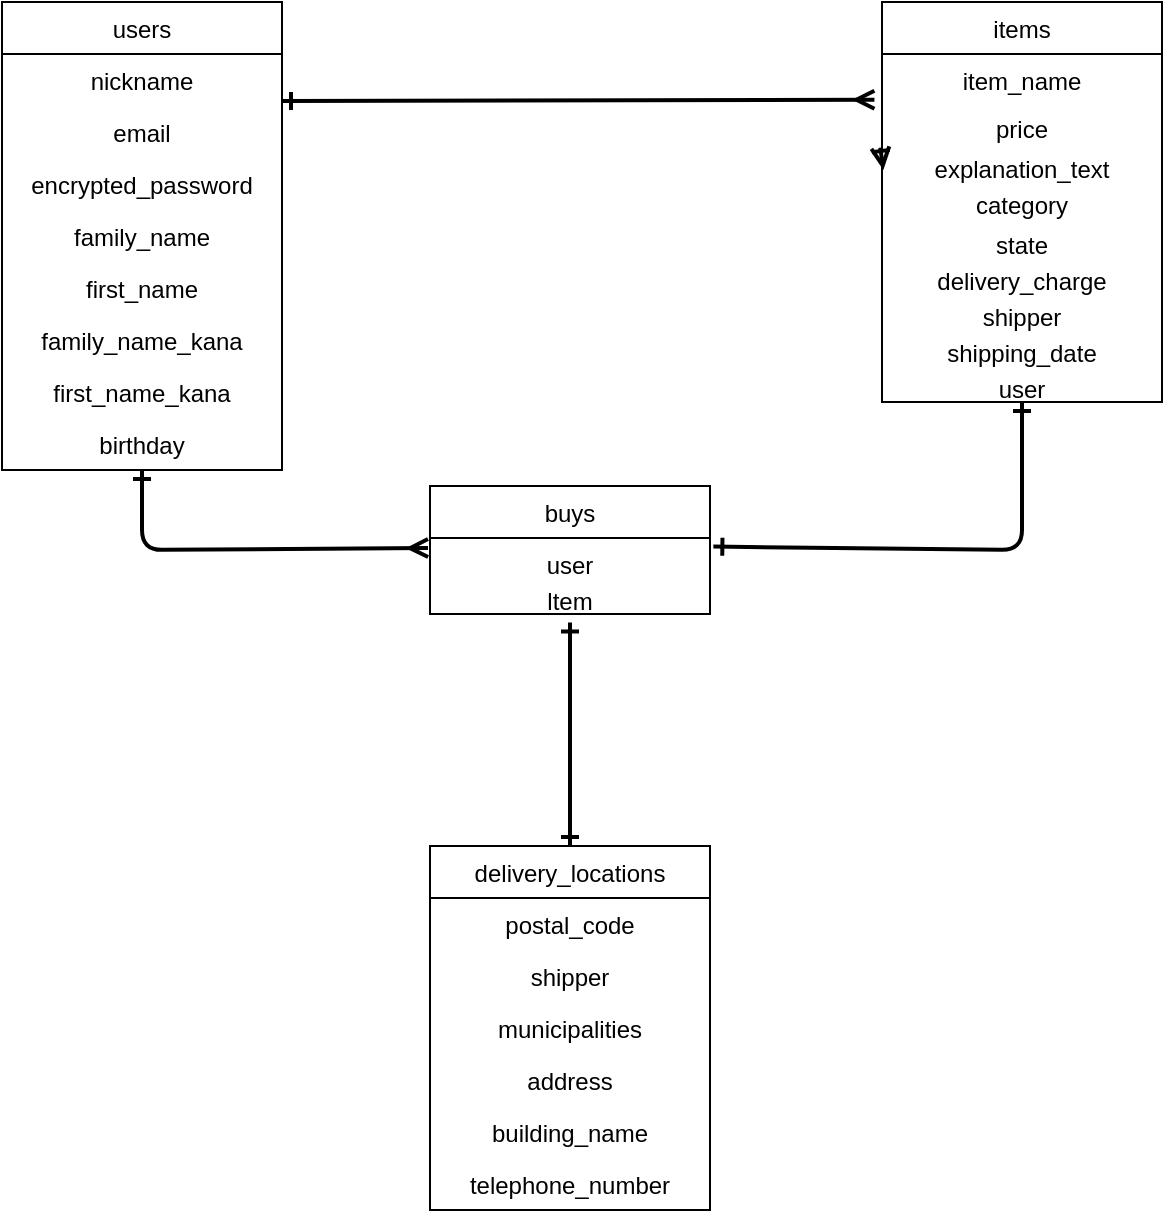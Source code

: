 <mxfile>
    <diagram id="nog9GfOFm20FTHGIinpg" name="ページ1">
        <mxGraphModel dx="520" dy="860" grid="1" gridSize="10" guides="1" tooltips="1" connect="1" arrows="1" fold="1" page="1" pageScale="1" pageWidth="827" pageHeight="1169" math="0" shadow="0">
            <root>
                <mxCell id="0"/>
                <mxCell id="1" parent="0"/>
                <mxCell id="77" style="edgeStyle=none;html=1;entryX=-0.027;entryY=0.954;entryDx=0;entryDy=0;fontFamily=Helvetica;strokeColor=default;endArrow=ERmany;endFill=0;strokeWidth=2;targetPerimeterSpacing=0;startArrow=ERone;startFill=0;entryPerimeter=0;" parent="1" target="105" edge="1">
                    <mxGeometry relative="1" as="geometry">
                        <mxPoint x="270" y="227.5" as="sourcePoint"/>
                        <mxPoint x="490" y="227.5" as="targetPoint"/>
                        <Array as="points"/>
                    </mxGeometry>
                </mxCell>
                <mxCell id="135" style="edgeStyle=none;html=1;fontSize=20;startArrow=ERone;startFill=0;endArrow=ERmany;endFill=0;targetPerimeterSpacing=0;strokeColor=default;strokeWidth=2;entryX=-0.007;entryY=0.278;entryDx=0;entryDy=0;entryPerimeter=0;" parent="1" source="79" edge="1" target="132">
                    <mxGeometry relative="1" as="geometry">
                        <mxPoint x="340" y="452" as="targetPoint"/>
                        <Array as="points">
                            <mxPoint x="200" y="452"/>
                        </Array>
                    </mxGeometry>
                </mxCell>
                <mxCell id="79" value="users" style="swimlane;fontStyle=0;childLayout=stackLayout;horizontal=1;startSize=26;fillColor=none;horizontalStack=0;resizeParent=1;resizeParentMax=0;resizeLast=0;collapsible=1;marginBottom=0;" parent="1" vertex="1">
                    <mxGeometry x="130" y="178" width="140" height="234" as="geometry">
                        <mxRectangle x="130" y="178" width="60" height="26" as="alternateBounds"/>
                    </mxGeometry>
                </mxCell>
                <mxCell id="80" value="nickname" style="text;strokeColor=none;fillColor=none;align=center;verticalAlign=top;spacingLeft=4;spacingRight=4;overflow=hidden;rotatable=0;points=[[0,0.5],[1,0.5]];portConstraint=eastwest;" parent="79" vertex="1">
                    <mxGeometry y="26" width="140" height="26" as="geometry"/>
                </mxCell>
                <mxCell id="161" value="email" style="text;strokeColor=none;fillColor=none;align=center;verticalAlign=top;spacingLeft=4;spacingRight=4;overflow=hidden;rotatable=0;points=[[0,0.5],[1,0.5]];portConstraint=eastwest;" vertex="1" parent="79">
                    <mxGeometry y="52" width="140" height="26" as="geometry"/>
                </mxCell>
                <mxCell id="146" value="encrypted_password" style="text;strokeColor=none;fillColor=none;align=center;verticalAlign=top;spacingLeft=4;spacingRight=4;overflow=hidden;rotatable=0;points=[[0,0.5],[1,0.5]];portConstraint=eastwest;" vertex="1" parent="79">
                    <mxGeometry y="78" width="140" height="26" as="geometry"/>
                </mxCell>
                <mxCell id="147" value="family_name" style="text;strokeColor=none;fillColor=none;align=center;verticalAlign=top;spacingLeft=4;spacingRight=4;overflow=hidden;rotatable=0;points=[[0,0.5],[1,0.5]];portConstraint=eastwest;" vertex="1" parent="79">
                    <mxGeometry y="104" width="140" height="26" as="geometry"/>
                </mxCell>
                <mxCell id="148" value="first_name" style="text;strokeColor=none;fillColor=none;align=center;verticalAlign=top;spacingLeft=4;spacingRight=4;overflow=hidden;rotatable=0;points=[[0,0.5],[1,0.5]];portConstraint=eastwest;" vertex="1" parent="79">
                    <mxGeometry y="130" width="140" height="26" as="geometry"/>
                </mxCell>
                <mxCell id="160" value="family_name_kana" style="text;strokeColor=none;fillColor=none;align=center;verticalAlign=top;spacingLeft=4;spacingRight=4;overflow=hidden;rotatable=0;points=[[0,0.5],[1,0.5]];portConstraint=eastwest;" vertex="1" parent="79">
                    <mxGeometry y="156" width="140" height="26" as="geometry"/>
                </mxCell>
                <mxCell id="159" value="first_name_kana" style="text;strokeColor=none;fillColor=none;align=center;verticalAlign=top;spacingLeft=4;spacingRight=4;overflow=hidden;rotatable=0;points=[[0,0.5],[1,0.5]];portConstraint=eastwest;" vertex="1" parent="79">
                    <mxGeometry y="182" width="140" height="26" as="geometry"/>
                </mxCell>
                <mxCell id="149" value="birthday" style="text;strokeColor=none;fillColor=none;align=center;verticalAlign=top;spacingLeft=4;spacingRight=4;overflow=hidden;rotatable=0;points=[[0,0.5],[1,0.5]];portConstraint=eastwest;" vertex="1" parent="79">
                    <mxGeometry y="208" width="140" height="26" as="geometry"/>
                </mxCell>
                <mxCell id="137" style="edgeStyle=none;html=1;fontSize=20;startArrow=ERone;startFill=0;endArrow=ERone;endFill=0;targetPerimeterSpacing=0;strokeColor=default;strokeWidth=2;entryX=1.012;entryY=0.239;entryDx=0;entryDy=0;entryPerimeter=0;" parent="1" source="104" edge="1" target="132">
                    <mxGeometry relative="1" as="geometry">
                        <mxPoint x="490" y="452" as="targetPoint"/>
                        <Array as="points">
                            <mxPoint x="640" y="452"/>
                        </Array>
                    </mxGeometry>
                </mxCell>
                <mxCell id="104" value="items" style="swimlane;fontStyle=0;childLayout=stackLayout;horizontal=1;startSize=26;fillColor=none;horizontalStack=0;resizeParent=1;resizeParentMax=0;resizeLast=0;collapsible=1;marginBottom=0;align=center;" parent="1" vertex="1">
                    <mxGeometry x="570" y="178" width="140" height="200" as="geometry"/>
                </mxCell>
                <mxCell id="105" value="item_name" style="text;strokeColor=none;fillColor=none;align=center;verticalAlign=top;spacingLeft=4;spacingRight=4;overflow=hidden;rotatable=0;points=[[0,0.5],[1,0.5]];portConstraint=eastwest;" parent="104" vertex="1">
                    <mxGeometry y="26" width="140" height="24" as="geometry"/>
                </mxCell>
                <mxCell id="107" value="price" style="text;strokeColor=none;fillColor=none;align=center;verticalAlign=top;spacingLeft=4;spacingRight=4;overflow=hidden;rotatable=0;points=[[0,0.5],[1,0.5]];portConstraint=eastwest;" parent="104" vertex="1">
                    <mxGeometry y="50" width="140" height="20" as="geometry"/>
                </mxCell>
                <mxCell id="121" value="explanation_text" style="text;strokeColor=none;fillColor=none;align=center;verticalAlign=top;spacingLeft=4;spacingRight=4;overflow=hidden;rotatable=0;points=[[0,0.5],[1,0.5]];portConstraint=eastwest;" parent="104" vertex="1">
                    <mxGeometry y="70" width="140" height="18" as="geometry"/>
                </mxCell>
                <mxCell id="127" value="category" style="text;strokeColor=none;fillColor=none;align=center;verticalAlign=top;spacingLeft=4;spacingRight=4;overflow=hidden;rotatable=0;points=[[0,0.5],[1,0.5]];portConstraint=eastwest;" parent="104" vertex="1">
                    <mxGeometry y="88" width="140" height="20" as="geometry"/>
                </mxCell>
                <mxCell id="136" style="edgeStyle=none;html=1;exitX=0;exitY=0.5;exitDx=0;exitDy=0;entryX=-0.006;entryY=0.156;entryDx=0;entryDy=0;entryPerimeter=0;fontSize=20;startArrow=ERone;startFill=0;endArrow=ERmany;endFill=0;targetPerimeterSpacing=0;strokeColor=default;strokeWidth=2;" parent="104" source="121" target="121" edge="1">
                    <mxGeometry relative="1" as="geometry"/>
                </mxCell>
                <mxCell id="152" value="state" style="text;strokeColor=none;fillColor=none;align=center;verticalAlign=top;spacingLeft=4;spacingRight=4;overflow=hidden;rotatable=0;points=[[0,0.5],[1,0.5]];portConstraint=eastwest;" vertex="1" parent="104">
                    <mxGeometry y="108" width="140" height="18" as="geometry"/>
                </mxCell>
                <mxCell id="153" value="delivery_charge" style="text;strokeColor=none;fillColor=none;align=center;verticalAlign=top;spacingLeft=4;spacingRight=4;overflow=hidden;rotatable=0;points=[[0,0.5],[1,0.5]];portConstraint=eastwest;" vertex="1" parent="104">
                    <mxGeometry y="126" width="140" height="18" as="geometry"/>
                </mxCell>
                <mxCell id="154" value="shipper" style="text;strokeColor=none;fillColor=none;align=center;verticalAlign=top;spacingLeft=4;spacingRight=4;overflow=hidden;rotatable=0;points=[[0,0.5],[1,0.5]];portConstraint=eastwest;" vertex="1" parent="104">
                    <mxGeometry y="144" width="140" height="18" as="geometry"/>
                </mxCell>
                <mxCell id="155" value="shipping_date" style="text;strokeColor=none;fillColor=none;align=center;verticalAlign=top;spacingLeft=4;spacingRight=4;overflow=hidden;rotatable=0;points=[[0,0.5],[1,0.5]];portConstraint=eastwest;" vertex="1" parent="104">
                    <mxGeometry y="162" width="140" height="18" as="geometry"/>
                </mxCell>
                <mxCell id="156" value="user" style="text;strokeColor=none;fillColor=none;align=center;verticalAlign=top;spacingLeft=4;spacingRight=4;overflow=hidden;rotatable=0;points=[[0,0.5],[1,0.5]];portConstraint=eastwest;" vertex="1" parent="104">
                    <mxGeometry y="180" width="140" height="20" as="geometry"/>
                </mxCell>
                <mxCell id="143" style="edgeStyle=none;html=1;fontSize=20;startArrow=ERone;startFill=0;endArrow=ERone;endFill=0;targetPerimeterSpacing=0;strokeColor=default;strokeWidth=2;entryX=0.5;entryY=0;entryDx=0;entryDy=0;exitX=0.5;exitY=1.212;exitDx=0;exitDy=0;exitPerimeter=0;" parent="1" edge="1" target="139" source="133">
                    <mxGeometry relative="1" as="geometry">
                        <mxPoint x="413.66" y="620" as="targetPoint"/>
                        <mxPoint x="413.66" y="490" as="sourcePoint"/>
                    </mxGeometry>
                </mxCell>
                <mxCell id="129" value="buys" style="swimlane;fontStyle=0;childLayout=stackLayout;horizontal=1;startSize=26;fillColor=none;horizontalStack=0;resizeParent=1;resizeParentMax=0;resizeLast=0;collapsible=1;marginBottom=0;align=center;" parent="1" vertex="1">
                    <mxGeometry x="344" y="420" width="140" height="64" as="geometry"/>
                </mxCell>
                <mxCell id="132" value="user" style="text;strokeColor=none;fillColor=none;align=center;verticalAlign=top;spacingLeft=4;spacingRight=4;overflow=hidden;rotatable=0;points=[[0,0.5],[1,0.5]];portConstraint=eastwest;" parent="129" vertex="1">
                    <mxGeometry y="26" width="140" height="18" as="geometry"/>
                </mxCell>
                <mxCell id="133" value="ltem" style="text;strokeColor=none;fillColor=none;align=center;verticalAlign=top;spacingLeft=4;spacingRight=4;overflow=hidden;rotatable=0;points=[[0,0.5],[1,0.5]];portConstraint=eastwest;" parent="129" vertex="1">
                    <mxGeometry y="44" width="140" height="20" as="geometry"/>
                </mxCell>
                <mxCell id="139" value="delivery_locations" style="swimlane;fontStyle=0;childLayout=stackLayout;horizontal=1;startSize=26;fillColor=none;horizontalStack=0;resizeParent=1;resizeParentMax=0;resizeLast=0;collapsible=1;marginBottom=0;" parent="1" vertex="1">
                    <mxGeometry x="344" y="600" width="140" height="182" as="geometry">
                        <mxRectangle x="130" y="178" width="60" height="26" as="alternateBounds"/>
                    </mxGeometry>
                </mxCell>
                <mxCell id="140" value="postal_code" style="text;strokeColor=none;fillColor=none;align=center;verticalAlign=top;spacingLeft=4;spacingRight=4;overflow=hidden;rotatable=0;points=[[0,0.5],[1,0.5]];portConstraint=eastwest;" parent="139" vertex="1">
                    <mxGeometry y="26" width="140" height="26" as="geometry"/>
                </mxCell>
                <mxCell id="141" value="shipper" style="text;strokeColor=none;fillColor=none;align=center;verticalAlign=top;spacingLeft=4;spacingRight=4;overflow=hidden;rotatable=0;points=[[0,0.5],[1,0.5]];portConstraint=eastwest;" parent="139" vertex="1">
                    <mxGeometry y="52" width="140" height="26" as="geometry"/>
                </mxCell>
                <mxCell id="145" value="municipalities" style="text;strokeColor=none;fillColor=none;align=center;verticalAlign=top;spacingLeft=4;spacingRight=4;overflow=hidden;rotatable=0;points=[[0,0.5],[1,0.5]];portConstraint=eastwest;" parent="139" vertex="1">
                    <mxGeometry y="78" width="140" height="26" as="geometry"/>
                </mxCell>
                <mxCell id="157" value="address" style="text;strokeColor=none;fillColor=none;align=center;verticalAlign=top;spacingLeft=4;spacingRight=4;overflow=hidden;rotatable=0;points=[[0,0.5],[1,0.5]];portConstraint=eastwest;" vertex="1" parent="139">
                    <mxGeometry y="104" width="140" height="26" as="geometry"/>
                </mxCell>
                <mxCell id="162" value="building_name" style="text;strokeColor=none;fillColor=none;align=center;verticalAlign=top;spacingLeft=4;spacingRight=4;overflow=hidden;rotatable=0;points=[[0,0.5],[1,0.5]];portConstraint=eastwest;" vertex="1" parent="139">
                    <mxGeometry y="130" width="140" height="26" as="geometry"/>
                </mxCell>
                <mxCell id="158" value="telephone_number" style="text;strokeColor=none;fillColor=none;align=center;verticalAlign=top;spacingLeft=4;spacingRight=4;overflow=hidden;rotatable=0;points=[[0,0.5],[1,0.5]];portConstraint=eastwest;" vertex="1" parent="139">
                    <mxGeometry y="156" width="140" height="26" as="geometry"/>
                </mxCell>
            </root>
        </mxGraphModel>
    </diagram>
</mxfile>
